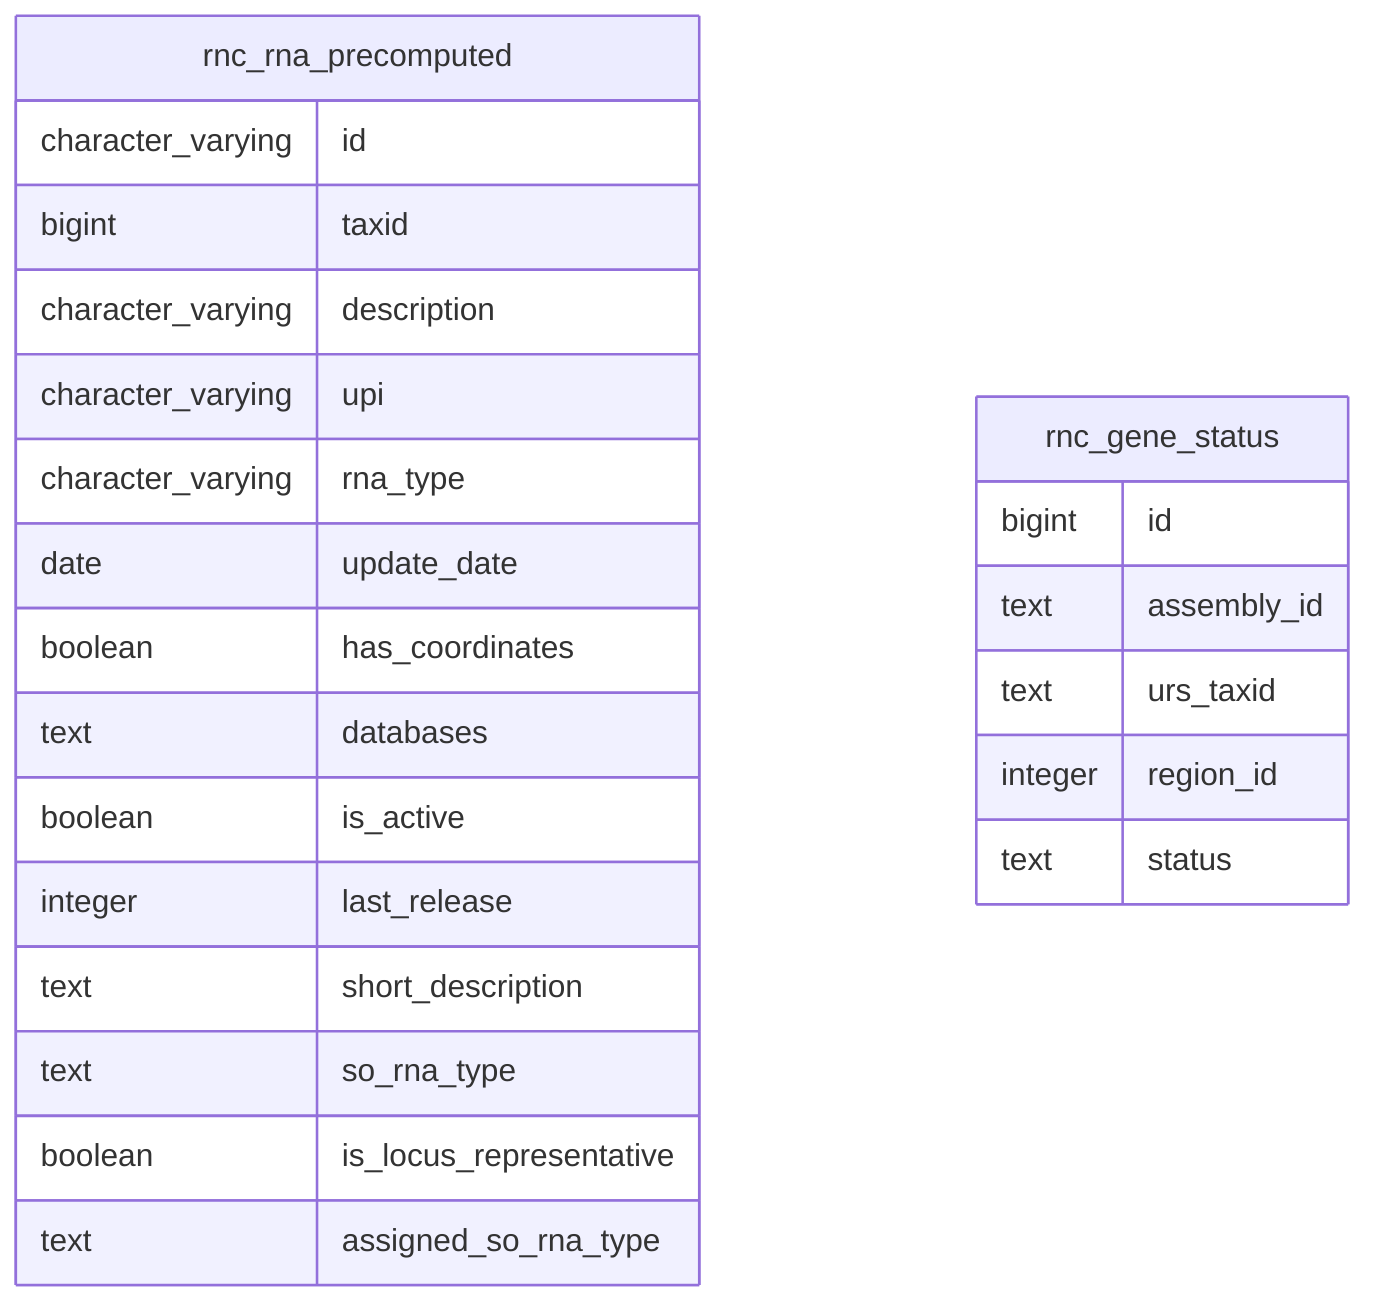 erDiagram
    rnc_rna_precomputed {
        character_varying id 
        bigint taxid 
        character_varying description 
        character_varying upi 
        character_varying rna_type 
        date update_date 
        boolean has_coordinates 
        text databases 
        boolean is_active 
        integer last_release 
        text short_description 
        text so_rna_type 
        boolean is_locus_representative 
        text assigned_so_rna_type 
    }

    rnc_gene_status {
        bigint id 
        text assembly_id 
        text urs_taxid 
        integer region_id 
        text status 
    }